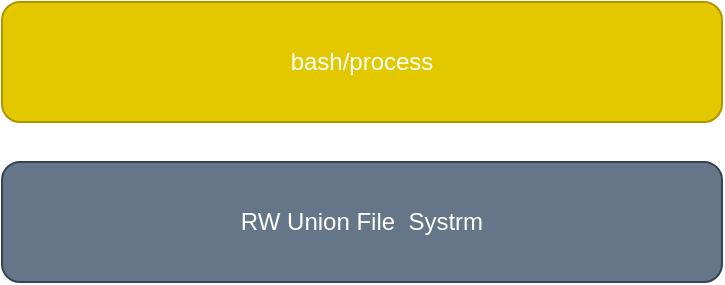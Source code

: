 <mxfile version="10.6.0" type="device"><diagram id="hyAdaWzdgrEpqq2UUjzX" name="第 1 页"><mxGraphModel dx="898" dy="590" grid="1" gridSize="10" guides="1" tooltips="1" connect="1" arrows="1" fold="1" page="1" pageScale="1" pageWidth="827" pageHeight="1169" math="0" shadow="0"><root><mxCell id="0"/><mxCell id="1" parent="0"/><mxCell id="Gd1NVW8jPPPV9qs0qnR9-1" value="bash/process" style="rounded=1;whiteSpace=wrap;html=1;fillColor=#e3c800;strokeColor=#B09500;fontColor=#ffffff;" vertex="1" parent="1"><mxGeometry x="210" y="300" width="360" height="60" as="geometry"/></mxCell><mxCell id="Gd1NVW8jPPPV9qs0qnR9-2" value="RW Union File&amp;nbsp; Systrm" style="rounded=1;whiteSpace=wrap;html=1;fillColor=#647687;strokeColor=#314354;fontColor=#ffffff;" vertex="1" parent="1"><mxGeometry x="210" y="380" width="360" height="60" as="geometry"/></mxCell></root></mxGraphModel></diagram></mxfile>